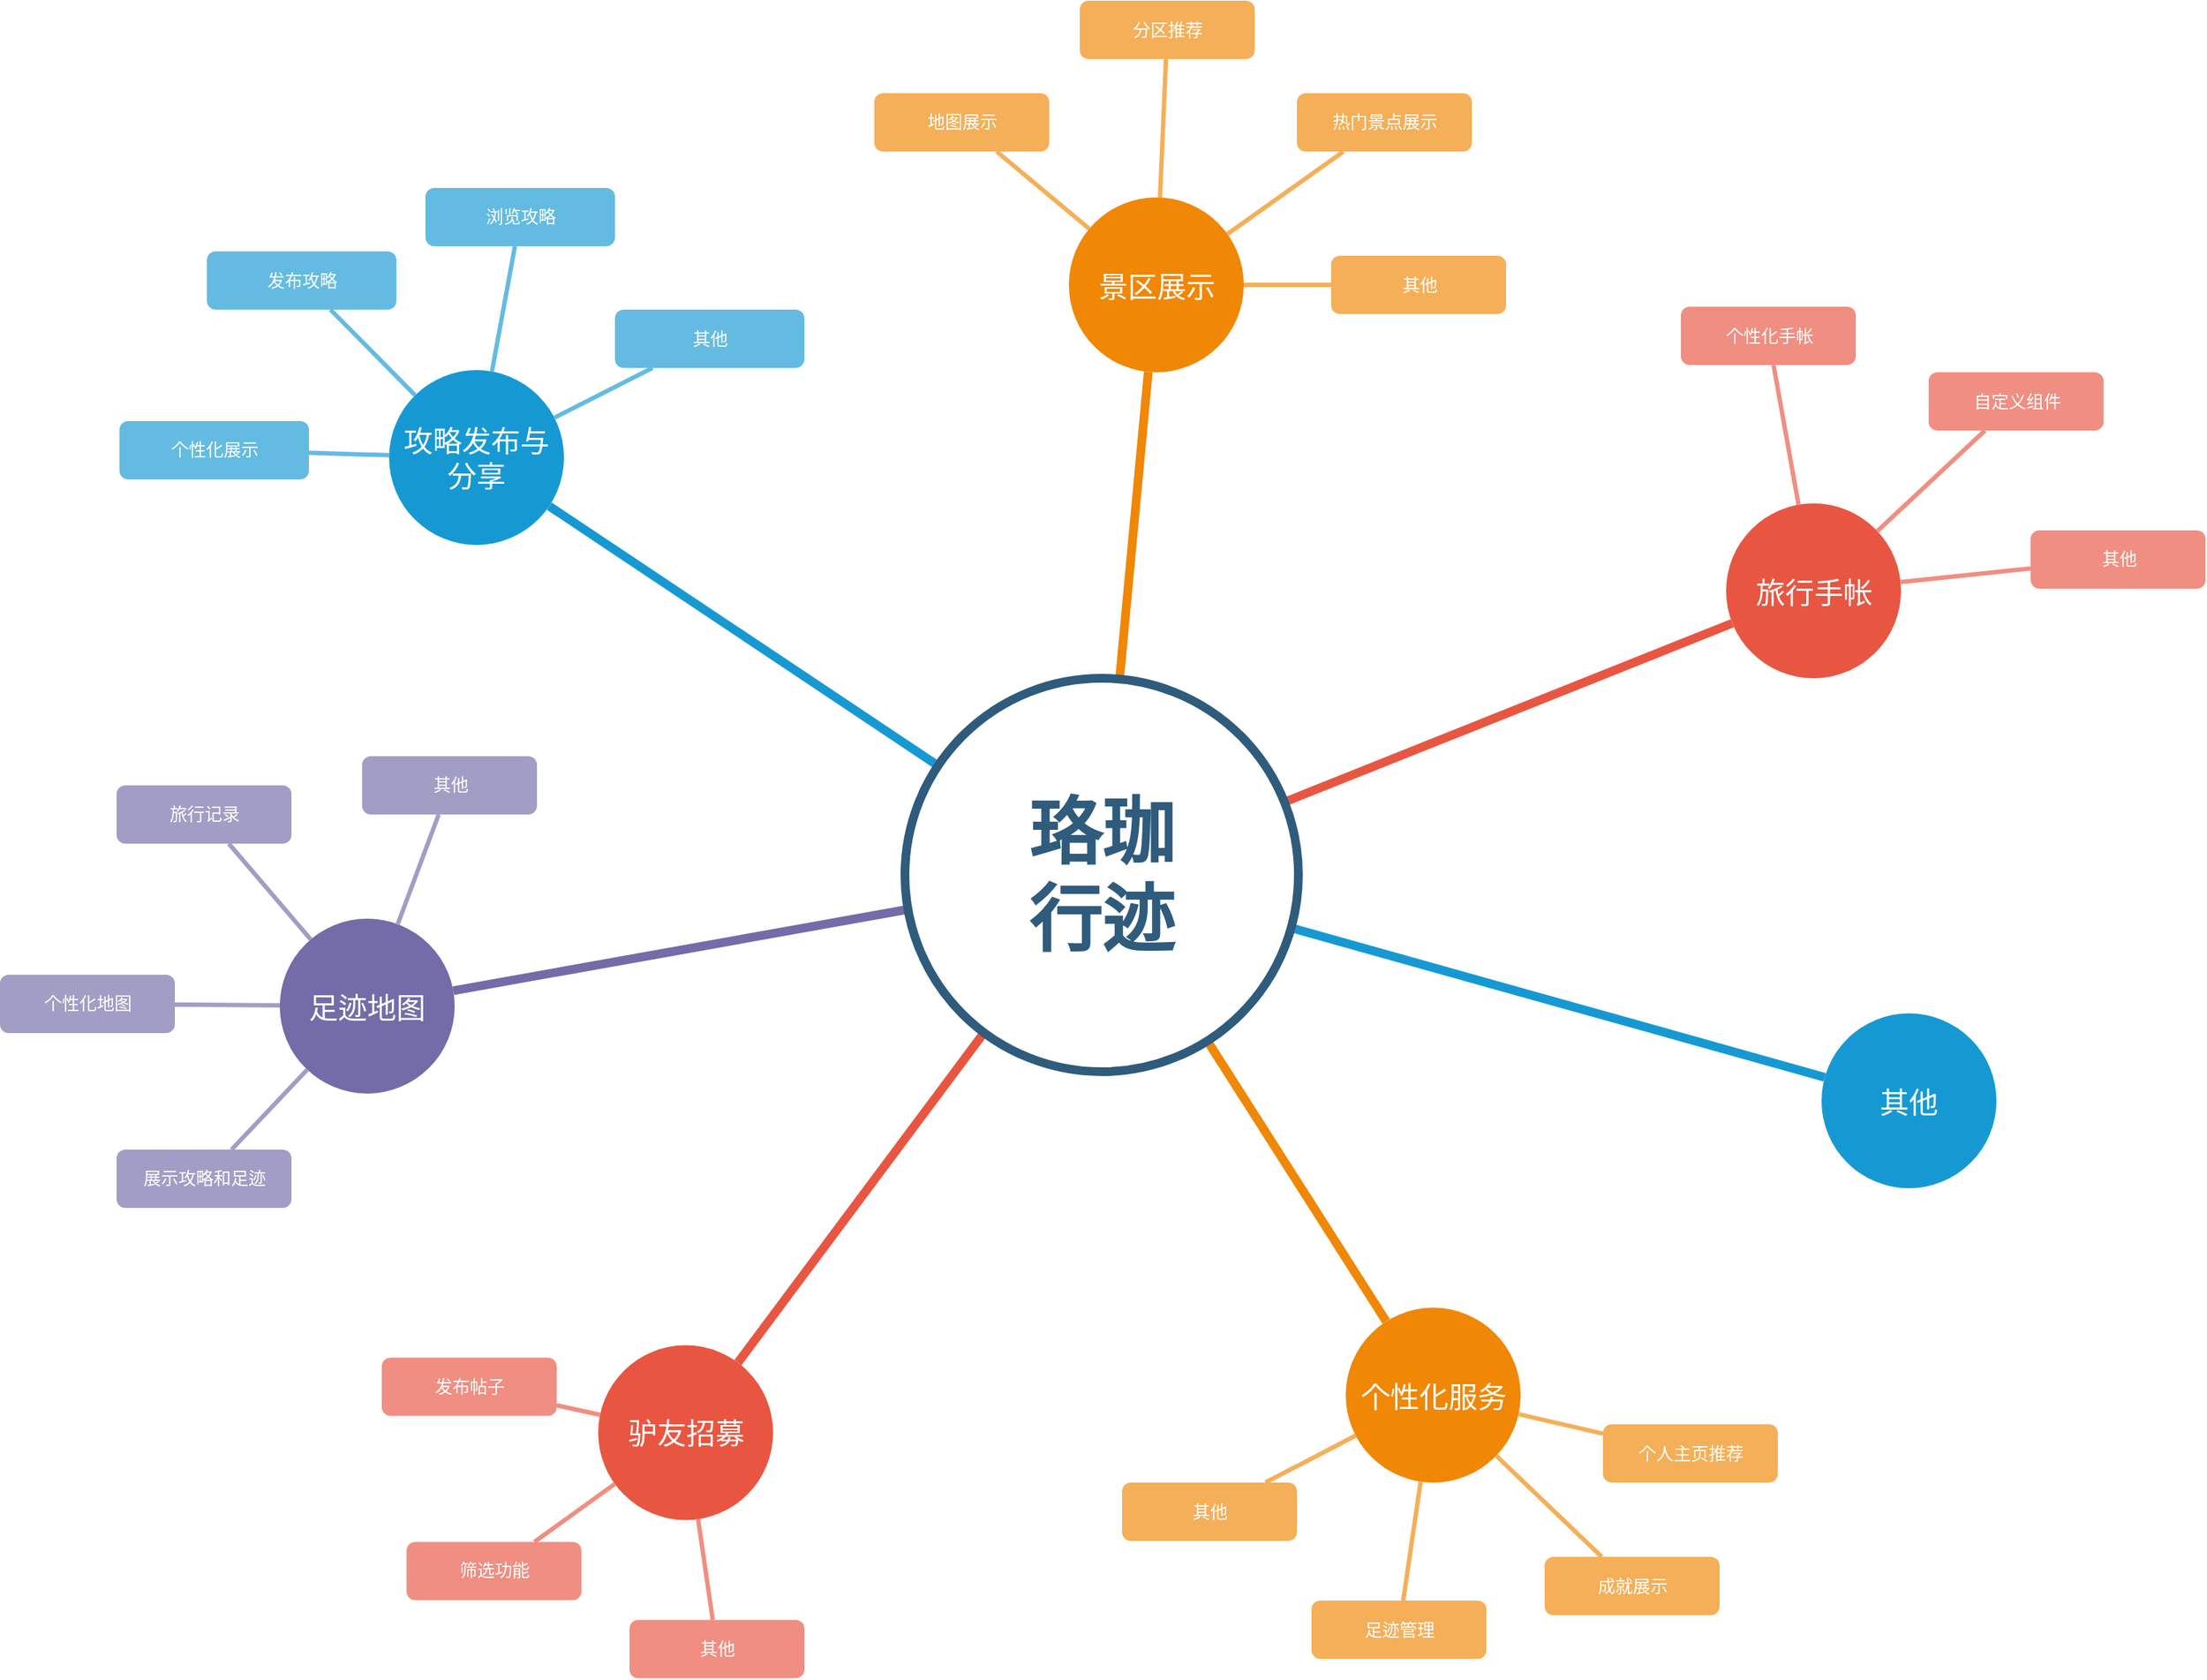 <mxfile version="24.4.8" type="device">
  <diagram name="Page-1" id="Nz_8OP_UFC0RLqzs8Lwh">
    <mxGraphModel dx="2385" dy="1818" grid="1" gridSize="10" guides="1" tooltips="1" connect="1" arrows="1" fold="1" page="0" pageScale="1" pageWidth="850" pageHeight="1100" math="0" shadow="0">
      <root>
        <mxCell id="0" />
        <mxCell id="1" parent="0" />
        <mxCell id="EoyLg5viWBYcb2XUAS_U-1" value="攻略发布与分享" style="ellipse;whiteSpace=wrap;html=1;shadow=0;fontFamily=Helvetica;fontSize=20;fontColor=#FFFFFF;align=center;strokeWidth=3;fillColor=#1699D3;strokeColor=none;" vertex="1" parent="1">
          <mxGeometry x="607" y="465" width="120" height="120" as="geometry" />
        </mxCell>
        <mxCell id="EoyLg5viWBYcb2XUAS_U-2" value="景区展示" style="ellipse;whiteSpace=wrap;html=1;shadow=0;fontFamily=Helvetica;fontSize=20;fontColor=#FFFFFF;align=center;strokeWidth=3;fillColor=#F08705;strokeColor=none;gradientColor=none;" vertex="1" parent="1">
          <mxGeometry x="1073.5" y="346.5" width="120" height="120" as="geometry" />
        </mxCell>
        <mxCell id="EoyLg5viWBYcb2XUAS_U-3" value="旅行手帐" style="ellipse;whiteSpace=wrap;html=1;shadow=0;fontFamily=Helvetica;fontSize=20;fontColor=#FFFFFF;align=center;strokeWidth=3;fillColor=#E85642;strokeColor=none;" vertex="1" parent="1">
          <mxGeometry x="1524.5" y="556.5" width="120" height="120" as="geometry" />
        </mxCell>
        <mxCell id="EoyLg5viWBYcb2XUAS_U-4" value="其他" style="ellipse;whiteSpace=wrap;html=1;shadow=0;fontFamily=Helvetica;fontSize=20;fontColor=#FFFFFF;align=center;strokeWidth=3;fillColor=#1699D3;strokeColor=none;" vertex="1" parent="1">
          <mxGeometry x="1590" y="906.5" width="120" height="120" as="geometry" />
        </mxCell>
        <mxCell id="EoyLg5viWBYcb2XUAS_U-6" value="个性化服务" style="ellipse;whiteSpace=wrap;html=1;shadow=0;fontFamily=Helvetica;fontSize=20;fontColor=#FFFFFF;align=center;strokeWidth=3;fillColor=#F08705;strokeColor=none;" vertex="1" parent="1">
          <mxGeometry x="1263.5" y="1108.5" width="120" height="120" as="geometry" />
        </mxCell>
        <mxCell id="EoyLg5viWBYcb2XUAS_U-7" value="驴友招募" style="ellipse;whiteSpace=wrap;html=1;shadow=0;fontFamily=Helvetica;fontSize=20;fontColor=#FFFFFF;align=center;strokeWidth=3;fillColor=#E85642;strokeColor=none;" vertex="1" parent="1">
          <mxGeometry x="750.5" y="1134.25" width="120" height="120" as="geometry" />
        </mxCell>
        <mxCell id="EoyLg5viWBYcb2XUAS_U-10" style="endArrow=none;strokeWidth=6;strokeColor=#1699D3;html=1;" edge="1" parent="1" source="EoyLg5viWBYcb2XUAS_U-166" target="EoyLg5viWBYcb2XUAS_U-1">
          <mxGeometry relative="1" as="geometry" />
        </mxCell>
        <mxCell id="EoyLg5viWBYcb2XUAS_U-11" style="endArrow=none;strokeWidth=6;strokeColor=#f08705;html=1;" edge="1" parent="1" source="EoyLg5viWBYcb2XUAS_U-166" target="EoyLg5viWBYcb2XUAS_U-2">
          <mxGeometry relative="1" as="geometry" />
        </mxCell>
        <mxCell id="EoyLg5viWBYcb2XUAS_U-12" style="endArrow=none;strokeWidth=6;strokeColor=#E85642;html=1;" edge="1" parent="1" source="EoyLg5viWBYcb2XUAS_U-166" target="EoyLg5viWBYcb2XUAS_U-3">
          <mxGeometry relative="1" as="geometry" />
        </mxCell>
        <mxCell id="EoyLg5viWBYcb2XUAS_U-13" style="endArrow=none;strokeWidth=6;strokeColor=#1699D3;html=1;" edge="1" parent="1" source="EoyLg5viWBYcb2XUAS_U-166" target="EoyLg5viWBYcb2XUAS_U-4">
          <mxGeometry relative="1" as="geometry" />
        </mxCell>
        <mxCell id="EoyLg5viWBYcb2XUAS_U-14" style="endArrow=none;strokeWidth=6;strokeColor=#736CA8;html=1;" edge="1" parent="1" source="EoyLg5viWBYcb2XUAS_U-166" target="EoyLg5viWBYcb2XUAS_U-167">
          <mxGeometry relative="1" as="geometry" />
        </mxCell>
        <mxCell id="EoyLg5viWBYcb2XUAS_U-16" value="" style="edgeStyle=none;endArrow=none;strokeWidth=6;strokeColor=#F08705;html=1;" edge="1" parent="1" source="EoyLg5viWBYcb2XUAS_U-166" target="EoyLg5viWBYcb2XUAS_U-6">
          <mxGeometry x="181" y="226.5" width="100" height="100" as="geometry">
            <mxPoint x="181" y="326.5" as="sourcePoint" />
            <mxPoint x="281" y="226.5" as="targetPoint" />
          </mxGeometry>
        </mxCell>
        <mxCell id="EoyLg5viWBYcb2XUAS_U-17" value="" style="edgeStyle=none;endArrow=none;strokeWidth=6;strokeColor=#E85642;html=1;" edge="1" parent="1" source="EoyLg5viWBYcb2XUAS_U-166" target="EoyLg5viWBYcb2XUAS_U-7">
          <mxGeometry x="181" y="226.5" width="100" height="100" as="geometry">
            <mxPoint x="181" y="326.5" as="sourcePoint" />
            <mxPoint x="281" y="226.5" as="targetPoint" />
          </mxGeometry>
        </mxCell>
        <mxCell id="EoyLg5viWBYcb2XUAS_U-22" value="个性化展示" style="rounded=1;fillColor=#64BBE2;strokeColor=none;strokeWidth=3;shadow=0;html=1;fontColor=#FFFFFF;" vertex="1" parent="1">
          <mxGeometry x="422" y="500" width="130" height="40" as="geometry" />
        </mxCell>
        <mxCell id="EoyLg5viWBYcb2XUAS_U-23" value="发布攻略" style="rounded=1;fillColor=#64BBE2;strokeColor=none;strokeWidth=3;shadow=0;html=1;fontColor=#FFFFFF;" vertex="1" parent="1">
          <mxGeometry x="482" y="383.5" width="130" height="40" as="geometry" />
        </mxCell>
        <mxCell id="EoyLg5viWBYcb2XUAS_U-24" value="浏览攻略" style="rounded=1;fillColor=#64BBE2;strokeColor=none;strokeWidth=3;shadow=0;html=1;fontColor=#FFFFFF;" vertex="1" parent="1">
          <mxGeometry x="632" y="340" width="130" height="40" as="geometry" />
        </mxCell>
        <mxCell id="EoyLg5viWBYcb2XUAS_U-25" value="其他" style="rounded=1;fillColor=#64BBE2;strokeColor=none;strokeWidth=3;shadow=0;html=1;fontColor=#FFFFFF;" vertex="1" parent="1">
          <mxGeometry x="762" y="423.5" width="130" height="40" as="geometry" />
        </mxCell>
        <mxCell id="EoyLg5viWBYcb2XUAS_U-34" value="" style="edgeStyle=none;endArrow=none;strokeWidth=3;strokeColor=#64BBE2;html=1;" edge="1" parent="1" source="EoyLg5viWBYcb2XUAS_U-1" target="EoyLg5viWBYcb2XUAS_U-22">
          <mxGeometry x="-221.5" y="56.5" width="100" height="100" as="geometry">
            <mxPoint x="-138" y="350" as="sourcePoint" />
            <mxPoint x="-38" y="250" as="targetPoint" />
          </mxGeometry>
        </mxCell>
        <mxCell id="EoyLg5viWBYcb2XUAS_U-35" value="" style="edgeStyle=none;endArrow=none;strokeWidth=3;strokeColor=#64BBE2;html=1;" edge="1" parent="1" source="EoyLg5viWBYcb2XUAS_U-1" target="EoyLg5viWBYcb2XUAS_U-23">
          <mxGeometry x="-221.5" y="56.5" width="100" height="100" as="geometry">
            <mxPoint x="-138" y="350" as="sourcePoint" />
            <mxPoint x="-38" y="250" as="targetPoint" />
          </mxGeometry>
        </mxCell>
        <mxCell id="EoyLg5viWBYcb2XUAS_U-36" value="" style="edgeStyle=none;endArrow=none;strokeWidth=3;strokeColor=#64BBE2;html=1;" edge="1" parent="1" source="EoyLg5viWBYcb2XUAS_U-1" target="EoyLg5viWBYcb2XUAS_U-24">
          <mxGeometry x="-221.5" y="56.5" width="100" height="100" as="geometry">
            <mxPoint x="-138" y="350" as="sourcePoint" />
            <mxPoint x="-38" y="250" as="targetPoint" />
          </mxGeometry>
        </mxCell>
        <mxCell id="EoyLg5viWBYcb2XUAS_U-37" value="" style="edgeStyle=none;endArrow=none;strokeWidth=3;strokeColor=#64BBE2;html=1;" edge="1" parent="1" source="EoyLg5viWBYcb2XUAS_U-1" target="EoyLg5viWBYcb2XUAS_U-25">
          <mxGeometry x="-221.5" y="56.5" width="100" height="100" as="geometry">
            <mxPoint x="-138" y="350" as="sourcePoint" />
            <mxPoint x="-38" y="250" as="targetPoint" />
          </mxGeometry>
        </mxCell>
        <mxCell id="EoyLg5viWBYcb2XUAS_U-43" value="地图展示" style="rounded=1;fillColor=#f5af58;strokeColor=none;strokeWidth=3;shadow=0;html=1;fontColor=#FFFFFF;" vertex="1" parent="1">
          <mxGeometry x="940" y="275" width="120" height="40" as="geometry" />
        </mxCell>
        <mxCell id="EoyLg5viWBYcb2XUAS_U-45" value="分区推荐" style="rounded=1;fillColor=#f5af58;strokeColor=none;strokeWidth=3;shadow=0;html=1;fontColor=#FFFFFF;" vertex="1" parent="1">
          <mxGeometry x="1081" y="211.5" width="120" height="40" as="geometry" />
        </mxCell>
        <mxCell id="EoyLg5viWBYcb2XUAS_U-47" value="热门景点展示" style="rounded=1;fillColor=#f5af58;strokeColor=none;strokeWidth=3;shadow=0;html=1;fontColor=#FFFFFF;" vertex="1" parent="1">
          <mxGeometry x="1230" y="275" width="120" height="40" as="geometry" />
        </mxCell>
        <mxCell id="EoyLg5viWBYcb2XUAS_U-48" value="其他" style="rounded=1;fillColor=#f5af58;strokeColor=none;strokeWidth=3;shadow=0;html=1;fontColor=#FFFFFF;" vertex="1" parent="1">
          <mxGeometry x="1253.5" y="386.5" width="120" height="40" as="geometry" />
        </mxCell>
        <mxCell id="EoyLg5viWBYcb2XUAS_U-55" value="" style="edgeStyle=none;endArrow=none;strokeWidth=3;strokeColor=#F5AF58;html=1;" edge="1" parent="1" source="EoyLg5viWBYcb2XUAS_U-2" target="EoyLg5viWBYcb2XUAS_U-43">
          <mxGeometry x="3.5" y="21.5" width="100" height="100" as="geometry">
            <mxPoint x="-26.5" y="226.5" as="sourcePoint" />
            <mxPoint x="73.5" y="126.5" as="targetPoint" />
          </mxGeometry>
        </mxCell>
        <mxCell id="EoyLg5viWBYcb2XUAS_U-57" value="" style="edgeStyle=none;endArrow=none;strokeWidth=3;strokeColor=#F5AF58;html=1;" edge="1" parent="1" source="EoyLg5viWBYcb2XUAS_U-2" target="EoyLg5viWBYcb2XUAS_U-45">
          <mxGeometry x="3.5" y="21.5" width="100" height="100" as="geometry">
            <mxPoint x="-26.5" y="226.5" as="sourcePoint" />
            <mxPoint x="73.5" y="126.5" as="targetPoint" />
          </mxGeometry>
        </mxCell>
        <mxCell id="EoyLg5viWBYcb2XUAS_U-59" value="" style="edgeStyle=none;endArrow=none;strokeWidth=3;strokeColor=#F5AF58;html=1;" edge="1" parent="1" source="EoyLg5viWBYcb2XUAS_U-2" target="EoyLg5viWBYcb2XUAS_U-47">
          <mxGeometry x="3.5" y="21.5" width="100" height="100" as="geometry">
            <mxPoint x="-26.5" y="226.5" as="sourcePoint" />
            <mxPoint x="73.5" y="126.5" as="targetPoint" />
          </mxGeometry>
        </mxCell>
        <mxCell id="EoyLg5viWBYcb2XUAS_U-60" value="" style="edgeStyle=none;endArrow=none;strokeWidth=3;strokeColor=#F5AF58;html=1;" edge="1" parent="1" source="EoyLg5viWBYcb2XUAS_U-2" target="EoyLg5viWBYcb2XUAS_U-48">
          <mxGeometry x="3.5" y="21.5" width="100" height="100" as="geometry">
            <mxPoint x="-26.5" y="226.5" as="sourcePoint" />
            <mxPoint x="73.5" y="126.5" as="targetPoint" />
          </mxGeometry>
        </mxCell>
        <mxCell id="EoyLg5viWBYcb2XUAS_U-63" value="其他" style="rounded=1;fillColor=#f08e81;strokeColor=none;strokeWidth=3;shadow=0;html=1;fontColor=#FFFFFF;" vertex="1" parent="1">
          <mxGeometry x="1733.5" y="575" width="120" height="40" as="geometry" />
        </mxCell>
        <mxCell id="EoyLg5viWBYcb2XUAS_U-68" value="个性化手帐" style="rounded=1;fillColor=#f08e81;strokeColor=none;strokeWidth=3;shadow=0;html=1;fontColor=#FFFFFF;" vertex="1" parent="1">
          <mxGeometry x="1493.5" y="421.5" width="120" height="40" as="geometry" />
        </mxCell>
        <mxCell id="EoyLg5viWBYcb2XUAS_U-69" value="自定义组件" style="rounded=1;fillColor=#f08e81;strokeColor=none;strokeWidth=3;shadow=0;html=1;fontColor=#FFFFFF;" vertex="1" parent="1">
          <mxGeometry x="1663.5" y="466.5" width="120" height="40" as="geometry" />
        </mxCell>
        <mxCell id="EoyLg5viWBYcb2XUAS_U-79" value="" style="edgeStyle=none;endArrow=none;strokeWidth=3;strokeColor=#F08E81;html=1;" edge="1" parent="1" source="EoyLg5viWBYcb2XUAS_U-3" target="EoyLg5viWBYcb2XUAS_U-68">
          <mxGeometry x="31" y="106.5" width="100" height="100" as="geometry">
            <mxPoint x="-145.5" y="401.5" as="sourcePoint" />
            <mxPoint x="-45.5" y="301.5" as="targetPoint" />
          </mxGeometry>
        </mxCell>
        <mxCell id="EoyLg5viWBYcb2XUAS_U-80" value="" style="edgeStyle=none;endArrow=none;strokeWidth=3;strokeColor=#F08E81;html=1;" edge="1" parent="1" source="EoyLg5viWBYcb2XUAS_U-3" target="EoyLg5viWBYcb2XUAS_U-69">
          <mxGeometry x="31" y="106.5" width="100" height="100" as="geometry">
            <mxPoint x="-145.5" y="401.5" as="sourcePoint" />
            <mxPoint x="-45.5" y="301.5" as="targetPoint" />
          </mxGeometry>
        </mxCell>
        <mxCell id="EoyLg5viWBYcb2XUAS_U-82" value="" style="edgeStyle=none;endArrow=none;strokeWidth=3;strokeColor=#F08E81;html=1;" edge="1" parent="1" source="EoyLg5viWBYcb2XUAS_U-3" target="EoyLg5viWBYcb2XUAS_U-63">
          <mxGeometry x="31" y="106.5" width="100" height="100" as="geometry">
            <mxPoint x="-145.5" y="401.5" as="sourcePoint" />
            <mxPoint x="-45.5" y="301.5" as="targetPoint" />
          </mxGeometry>
        </mxCell>
        <mxCell id="EoyLg5viWBYcb2XUAS_U-123" value="个人主页推荐" style="rounded=1;fillColor=#f5af58;strokeColor=none;strokeWidth=3;shadow=0;html=1;fontColor=#FFFFFF;" vertex="1" parent="1">
          <mxGeometry x="1440" y="1188.5" width="120" height="40" as="geometry" />
        </mxCell>
        <mxCell id="EoyLg5viWBYcb2XUAS_U-124" value="成就展示" style="rounded=1;fillColor=#f5af58;strokeColor=none;strokeWidth=3;shadow=0;html=1;fontColor=#FFFFFF;" vertex="1" parent="1">
          <mxGeometry x="1400" y="1279.5" width="120" height="40" as="geometry" />
        </mxCell>
        <mxCell id="EoyLg5viWBYcb2XUAS_U-125" value="足迹管理" style="rounded=1;fillColor=#f5af58;strokeColor=none;strokeWidth=3;shadow=0;html=1;fontColor=#FFFFFF;" vertex="1" parent="1">
          <mxGeometry x="1240" y="1309.5" width="120" height="40" as="geometry" />
        </mxCell>
        <mxCell id="EoyLg5viWBYcb2XUAS_U-126" value="其他" style="rounded=1;fillColor=#f5af58;strokeColor=none;strokeWidth=3;shadow=0;html=1;fontColor=#FFFFFF;" vertex="1" parent="1">
          <mxGeometry x="1110" y="1228.5" width="120" height="40" as="geometry" />
        </mxCell>
        <mxCell id="EoyLg5viWBYcb2XUAS_U-135" value="" style="edgeStyle=none;endArrow=none;strokeWidth=3;strokeColor=#F5AF58;html=1;" edge="1" parent="1" source="EoyLg5viWBYcb2XUAS_U-6" target="EoyLg5viWBYcb2XUAS_U-123">
          <mxGeometry x="243.5" y="39" width="100" height="100" as="geometry">
            <mxPoint x="343.5" y="-61.5" as="sourcePoint" />
            <mxPoint x="443.5" y="-161.5" as="targetPoint" />
          </mxGeometry>
        </mxCell>
        <mxCell id="EoyLg5viWBYcb2XUAS_U-136" value="" style="edgeStyle=none;endArrow=none;strokeWidth=3;strokeColor=#F5AF58;html=1;" edge="1" parent="1" source="EoyLg5viWBYcb2XUAS_U-6" target="EoyLg5viWBYcb2XUAS_U-124">
          <mxGeometry x="243.5" y="39" width="100" height="100" as="geometry">
            <mxPoint x="343.5" y="-61.5" as="sourcePoint" />
            <mxPoint x="443.5" y="-161.5" as="targetPoint" />
          </mxGeometry>
        </mxCell>
        <mxCell id="EoyLg5viWBYcb2XUAS_U-137" value="" style="edgeStyle=none;endArrow=none;strokeWidth=3;strokeColor=#F5AF58;html=1;" edge="1" parent="1" source="EoyLg5viWBYcb2XUAS_U-6" target="EoyLg5viWBYcb2XUAS_U-125">
          <mxGeometry x="243.5" y="39" width="100" height="100" as="geometry">
            <mxPoint x="343.5" y="-61.5" as="sourcePoint" />
            <mxPoint x="443.5" y="-161.5" as="targetPoint" />
          </mxGeometry>
        </mxCell>
        <mxCell id="EoyLg5viWBYcb2XUAS_U-138" value="" style="edgeStyle=none;endArrow=none;strokeWidth=3;strokeColor=#F5AF58;html=1;" edge="1" parent="1" source="EoyLg5viWBYcb2XUAS_U-6" target="EoyLg5viWBYcb2XUAS_U-126">
          <mxGeometry x="243.5" y="39" width="100" height="100" as="geometry">
            <mxPoint x="343.5" y="-61.5" as="sourcePoint" />
            <mxPoint x="443.5" y="-161.5" as="targetPoint" />
          </mxGeometry>
        </mxCell>
        <mxCell id="EoyLg5viWBYcb2XUAS_U-142" value="发布帖子" style="rounded=1;fillColor=#f08e81;strokeColor=none;strokeWidth=3;shadow=0;html=1;fontColor=#FFFFFF;" vertex="1" parent="1">
          <mxGeometry x="602" y="1142.75" width="120" height="40" as="geometry" />
        </mxCell>
        <mxCell id="EoyLg5viWBYcb2XUAS_U-143" value="筛选功能" style="rounded=1;fillColor=#f08e81;strokeColor=none;strokeWidth=3;shadow=0;html=1;fontColor=#FFFFFF;" vertex="1" parent="1">
          <mxGeometry x="619" y="1269.25" width="120" height="40" as="geometry" />
        </mxCell>
        <mxCell id="EoyLg5viWBYcb2XUAS_U-144" value="其他" style="rounded=1;fillColor=#f08e81;strokeColor=none;strokeWidth=3;shadow=0;html=1;fontColor=#FFFFFF;" vertex="1" parent="1">
          <mxGeometry x="772" y="1322.75" width="120" height="40" as="geometry" />
        </mxCell>
        <mxCell id="EoyLg5viWBYcb2XUAS_U-155" value="" style="edgeStyle=none;endArrow=none;strokeWidth=3;strokeColor=#F08E81;html=1;" edge="1" parent="1" source="EoyLg5viWBYcb2XUAS_U-7" target="EoyLg5viWBYcb2XUAS_U-142">
          <mxGeometry x="188.5" y="51.5" width="100" height="100" as="geometry">
            <mxPoint x="380.5" y="114.25" as="sourcePoint" />
            <mxPoint x="480.5" y="14.25" as="targetPoint" />
          </mxGeometry>
        </mxCell>
        <mxCell id="EoyLg5viWBYcb2XUAS_U-156" value="" style="edgeStyle=none;endArrow=none;strokeWidth=3;strokeColor=#F08E81;html=1;" edge="1" parent="1" source="EoyLg5viWBYcb2XUAS_U-7" target="EoyLg5viWBYcb2XUAS_U-143">
          <mxGeometry x="188.5" y="51.5" width="100" height="100" as="geometry">
            <mxPoint x="380.5" y="114.25" as="sourcePoint" />
            <mxPoint x="480.5" y="14.25" as="targetPoint" />
          </mxGeometry>
        </mxCell>
        <mxCell id="EoyLg5viWBYcb2XUAS_U-157" value="" style="edgeStyle=none;endArrow=none;strokeWidth=3;strokeColor=#F08E81;html=1;" edge="1" parent="1" source="EoyLg5viWBYcb2XUAS_U-7" target="EoyLg5viWBYcb2XUAS_U-144">
          <mxGeometry x="188.5" y="51.5" width="100" height="100" as="geometry">
            <mxPoint x="380.5" y="114.25" as="sourcePoint" />
            <mxPoint x="480.5" y="14.25" as="targetPoint" />
          </mxGeometry>
        </mxCell>
        <mxCell id="EoyLg5viWBYcb2XUAS_U-166" value="&lt;font style=&quot;font-size: 50px;&quot;&gt;珞珈&lt;/font&gt;&lt;div style=&quot;font-size: 50px;&quot;&gt;&lt;font style=&quot;font-size: 50px;&quot;&gt;行迹&lt;/font&gt;&lt;/div&gt;" style="ellipse;whiteSpace=wrap;html=1;shadow=0;fontFamily=Helvetica;fontSize=30;fontColor=#2F5B7C;align=center;strokeColor=#2F5B7C;strokeWidth=6;fillColor=#FFFFFF;fontStyle=1;gradientColor=none;" vertex="1" parent="1">
          <mxGeometry x="961" y="676.5" width="270" height="270" as="geometry" />
        </mxCell>
        <mxCell id="EoyLg5viWBYcb2XUAS_U-167" value="足迹地图" style="ellipse;whiteSpace=wrap;html=1;shadow=0;fontFamily=Helvetica;fontSize=20;fontColor=#FFFFFF;align=center;strokeWidth=3;fillColor=#736ca8;strokeColor=none;" vertex="1" parent="1">
          <mxGeometry x="532" y="841.5" width="120" height="120" as="geometry" />
        </mxCell>
        <mxCell id="EoyLg5viWBYcb2XUAS_U-168" value="个性化地图" style="rounded=1;fillColor=#a29dc5;strokeColor=none;strokeWidth=3;shadow=0;html=1;fontColor=#FFFFFF;" vertex="1" parent="1">
          <mxGeometry x="340" y="880" width="120" height="40" as="geometry" />
        </mxCell>
        <mxCell id="EoyLg5viWBYcb2XUAS_U-169" value="旅行记录" style="rounded=1;fillColor=#a29dc5;strokeColor=none;strokeWidth=3;shadow=0;html=1;fontColor=#FFFFFF;" vertex="1" parent="1">
          <mxGeometry x="420" y="750" width="120" height="40" as="geometry" />
        </mxCell>
        <mxCell id="EoyLg5viWBYcb2XUAS_U-170" value="其他" style="rounded=1;fillColor=#a29dc5;strokeColor=none;strokeWidth=3;shadow=0;html=1;fontColor=#FFFFFF;" vertex="1" parent="1">
          <mxGeometry x="588.5" y="730" width="120" height="40" as="geometry" />
        </mxCell>
        <mxCell id="EoyLg5viWBYcb2XUAS_U-173" value="展示攻略和足迹" style="rounded=1;fillColor=#a29dc5;strokeColor=none;strokeWidth=3;shadow=0;html=1;fontColor=#FFFFFF;" vertex="1" parent="1">
          <mxGeometry x="420" y="1000" width="120" height="40" as="geometry" />
        </mxCell>
        <mxCell id="EoyLg5viWBYcb2XUAS_U-179" value="" style="edgeStyle=none;endArrow=none;strokeWidth=3;strokeColor=#A29DC5;html=1;" edge="1" parent="1" source="EoyLg5viWBYcb2XUAS_U-167" target="EoyLg5viWBYcb2XUAS_U-168">
          <mxGeometry x="-1498" y="-303.5" width="100" height="100" as="geometry">
            <mxPoint x="-1278" y="-83.5" as="sourcePoint" />
            <mxPoint x="-1178" y="-183.5" as="targetPoint" />
          </mxGeometry>
        </mxCell>
        <mxCell id="EoyLg5viWBYcb2XUAS_U-181" value="" style="edgeStyle=none;endArrow=none;strokeWidth=3;strokeColor=#A29DC5;html=1;" edge="1" parent="1" source="EoyLg5viWBYcb2XUAS_U-167" target="EoyLg5viWBYcb2XUAS_U-169">
          <mxGeometry x="-1498" y="-303.5" width="100" height="100" as="geometry">
            <mxPoint x="-1278" y="-83.5" as="sourcePoint" />
            <mxPoint x="-1178" y="-183.5" as="targetPoint" />
          </mxGeometry>
        </mxCell>
        <mxCell id="EoyLg5viWBYcb2XUAS_U-182" value="" style="edgeStyle=none;endArrow=none;strokeWidth=3;strokeColor=#A29DC5;html=1;" edge="1" parent="1" source="EoyLg5viWBYcb2XUAS_U-167" target="EoyLg5viWBYcb2XUAS_U-170">
          <mxGeometry x="-1498" y="-303.5" width="100" height="100" as="geometry">
            <mxPoint x="-1278" y="-83.5" as="sourcePoint" />
            <mxPoint x="-1178" y="-183.5" as="targetPoint" />
          </mxGeometry>
        </mxCell>
        <mxCell id="EoyLg5viWBYcb2XUAS_U-185" value="" style="edgeStyle=none;endArrow=none;strokeWidth=3;strokeColor=#A29DC5;html=1;" edge="1" parent="1" source="EoyLg5viWBYcb2XUAS_U-167" target="EoyLg5viWBYcb2XUAS_U-173">
          <mxGeometry x="-1498" y="-303.5" width="100" height="100" as="geometry">
            <mxPoint x="-1278" y="-83.5" as="sourcePoint" />
            <mxPoint x="-1178" y="-183.5" as="targetPoint" />
          </mxGeometry>
        </mxCell>
      </root>
    </mxGraphModel>
  </diagram>
</mxfile>
